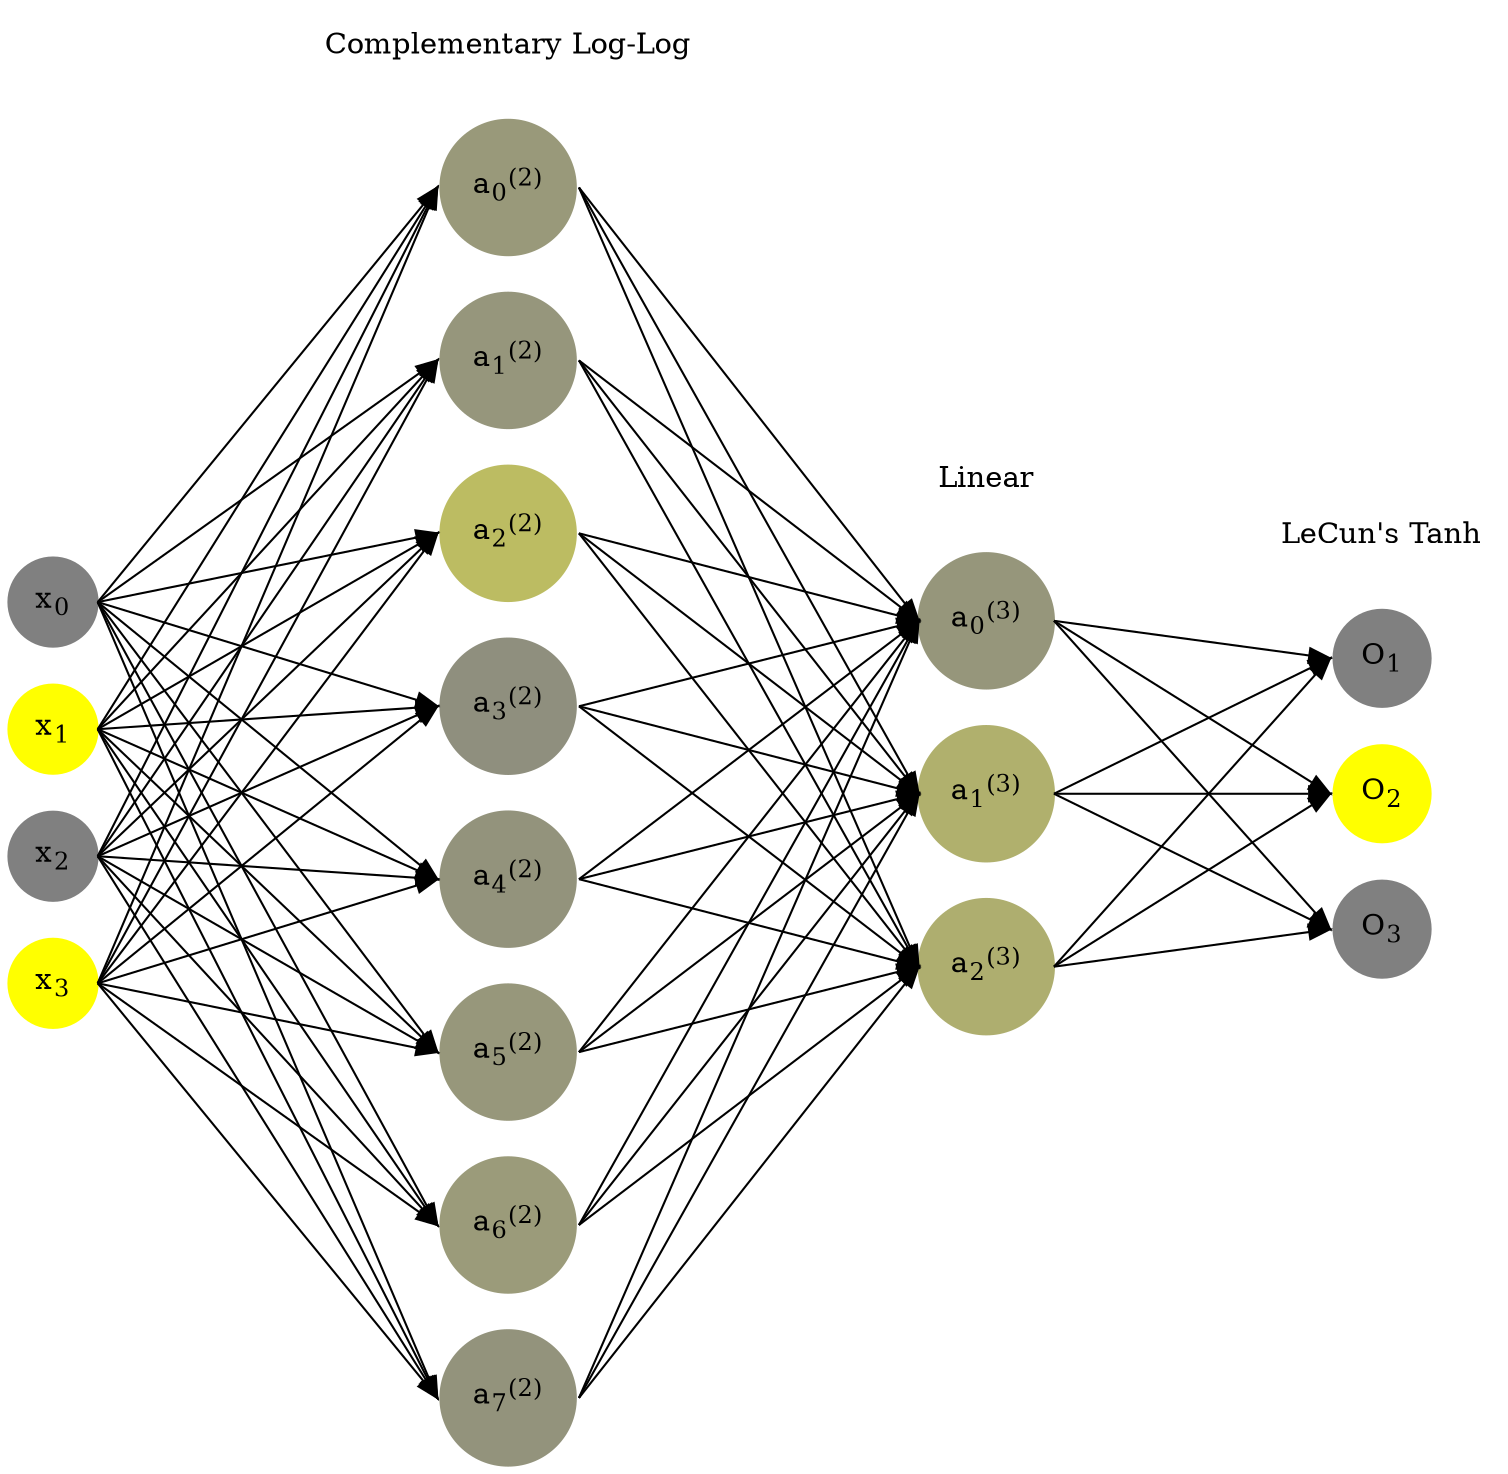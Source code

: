 digraph G {
	rankdir = LR;
	splines=false;
	edge[style=invis];
	ranksep= 1.4;
	{
	node [shape=circle, color="0.1667, 0.0, 0.5", style=filled, fillcolor="0.1667, 0.0, 0.5"];
	x0 [label=<x<sub>0</sub>>];
	}
	{
	node [shape=circle, color="0.1667, 1.0, 1.0", style=filled, fillcolor="0.1667, 1.0, 1.0"];
	x1 [label=<x<sub>1</sub>>];
	}
	{
	node [shape=circle, color="0.1667, 0.0, 0.5", style=filled, fillcolor="0.1667, 0.0, 0.5"];
	x2 [label=<x<sub>2</sub>>];
	}
	{
	node [shape=circle, color="0.1667, 1.0, 1.0", style=filled, fillcolor="0.1667, 1.0, 1.0"];
	x3 [label=<x<sub>3</sub>>];
	}
	{
	node [shape=circle, color="0.1667, 0.198276, 0.599138", style=filled, fillcolor="0.1667, 0.198276, 0.599138"];
	a02 [label=<a<sub>0</sub><sup>(2)</sup>>];
	}
	{
	node [shape=circle, color="0.1667, 0.176646, 0.588323", style=filled, fillcolor="0.1667, 0.176646, 0.588323"];
	a12 [label=<a<sub>1</sub><sup>(2)</sup>>];
	}
	{
	node [shape=circle, color="0.1667, 0.476375, 0.738188", style=filled, fillcolor="0.1667, 0.476375, 0.738188"];
	a22 [label=<a<sub>2</sub><sup>(2)</sup>>];
	}
	{
	node [shape=circle, color="0.1667, 0.121440, 0.560720", style=filled, fillcolor="0.1667, 0.121440, 0.560720"];
	a32 [label=<a<sub>3</sub><sup>(2)</sup>>];
	}
	{
	node [shape=circle, color="0.1667, 0.156113, 0.578056", style=filled, fillcolor="0.1667, 0.156113, 0.578056"];
	a42 [label=<a<sub>4</sub><sup>(2)</sup>>];
	}
	{
	node [shape=circle, color="0.1667, 0.186616, 0.593308", style=filled, fillcolor="0.1667, 0.186616, 0.593308"];
	a52 [label=<a<sub>5</sub><sup>(2)</sup>>];
	}
	{
	node [shape=circle, color="0.1667, 0.213688, 0.606844", style=filled, fillcolor="0.1667, 0.213688, 0.606844"];
	a62 [label=<a<sub>6</sub><sup>(2)</sup>>];
	}
	{
	node [shape=circle, color="0.1667, 0.153655, 0.576827", style=filled, fillcolor="0.1667, 0.153655, 0.576827"];
	a72 [label=<a<sub>7</sub><sup>(2)</sup>>];
	}
	{
	node [shape=circle, color="0.1667, 0.179673, 0.589836", style=filled, fillcolor="0.1667, 0.179673, 0.589836"];
	a03 [label=<a<sub>0</sub><sup>(3)</sup>>];
	}
	{
	node [shape=circle, color="0.1667, 0.376108, 0.688054", style=filled, fillcolor="0.1667, 0.376108, 0.688054"];
	a13 [label=<a<sub>1</sub><sup>(3)</sup>>];
	}
	{
	node [shape=circle, color="0.1667, 0.360561, 0.680281", style=filled, fillcolor="0.1667, 0.360561, 0.680281"];
	a23 [label=<a<sub>2</sub><sup>(3)</sup>>];
	}
	{
	node [shape=circle, color="0.1667, 0.0, 0.5", style=filled, fillcolor="0.1667, 0.0, 0.5"];
	O1 [label=<O<sub>1</sub>>];
	}
	{
	node [shape=circle, color="0.1667, 1.0, 1.0", style=filled, fillcolor="0.1667, 1.0, 1.0"];
	O2 [label=<O<sub>2</sub>>];
	}
	{
	node [shape=circle, color="0.1667, 0.0, 0.5", style=filled, fillcolor="0.1667, 0.0, 0.5"];
	O3 [label=<O<sub>3</sub>>];
	}
	{
	rank=same;
	x0->x1->x2->x3;
	}
	{
	rank=same;
	a02->a12->a22->a32->a42->a52->a62->a72;
	}
	{
	rank=same;
	a03->a13->a23;
	}
	{
	rank=same;
	O1->O2->O3;
	}
	l1 [shape=plaintext,label="Complementary Log-Log"];
	l1->a02;
	{rank=same; l1;a02};
	l2 [shape=plaintext,label="Linear"];
	l2->a03;
	{rank=same; l2;a03};
	l3 [shape=plaintext,label="LeCun's Tanh"];
	l3->O1;
	{rank=same; l3;O1};
edge[style=solid, tailport=e, headport=w];
	{x0;x1;x2;x3} -> {a02;a12;a22;a32;a42;a52;a62;a72};
	{a02;a12;a22;a32;a42;a52;a62;a72} -> {a03;a13;a23};
	{a03;a13;a23} -> {O1,O2,O3};
}